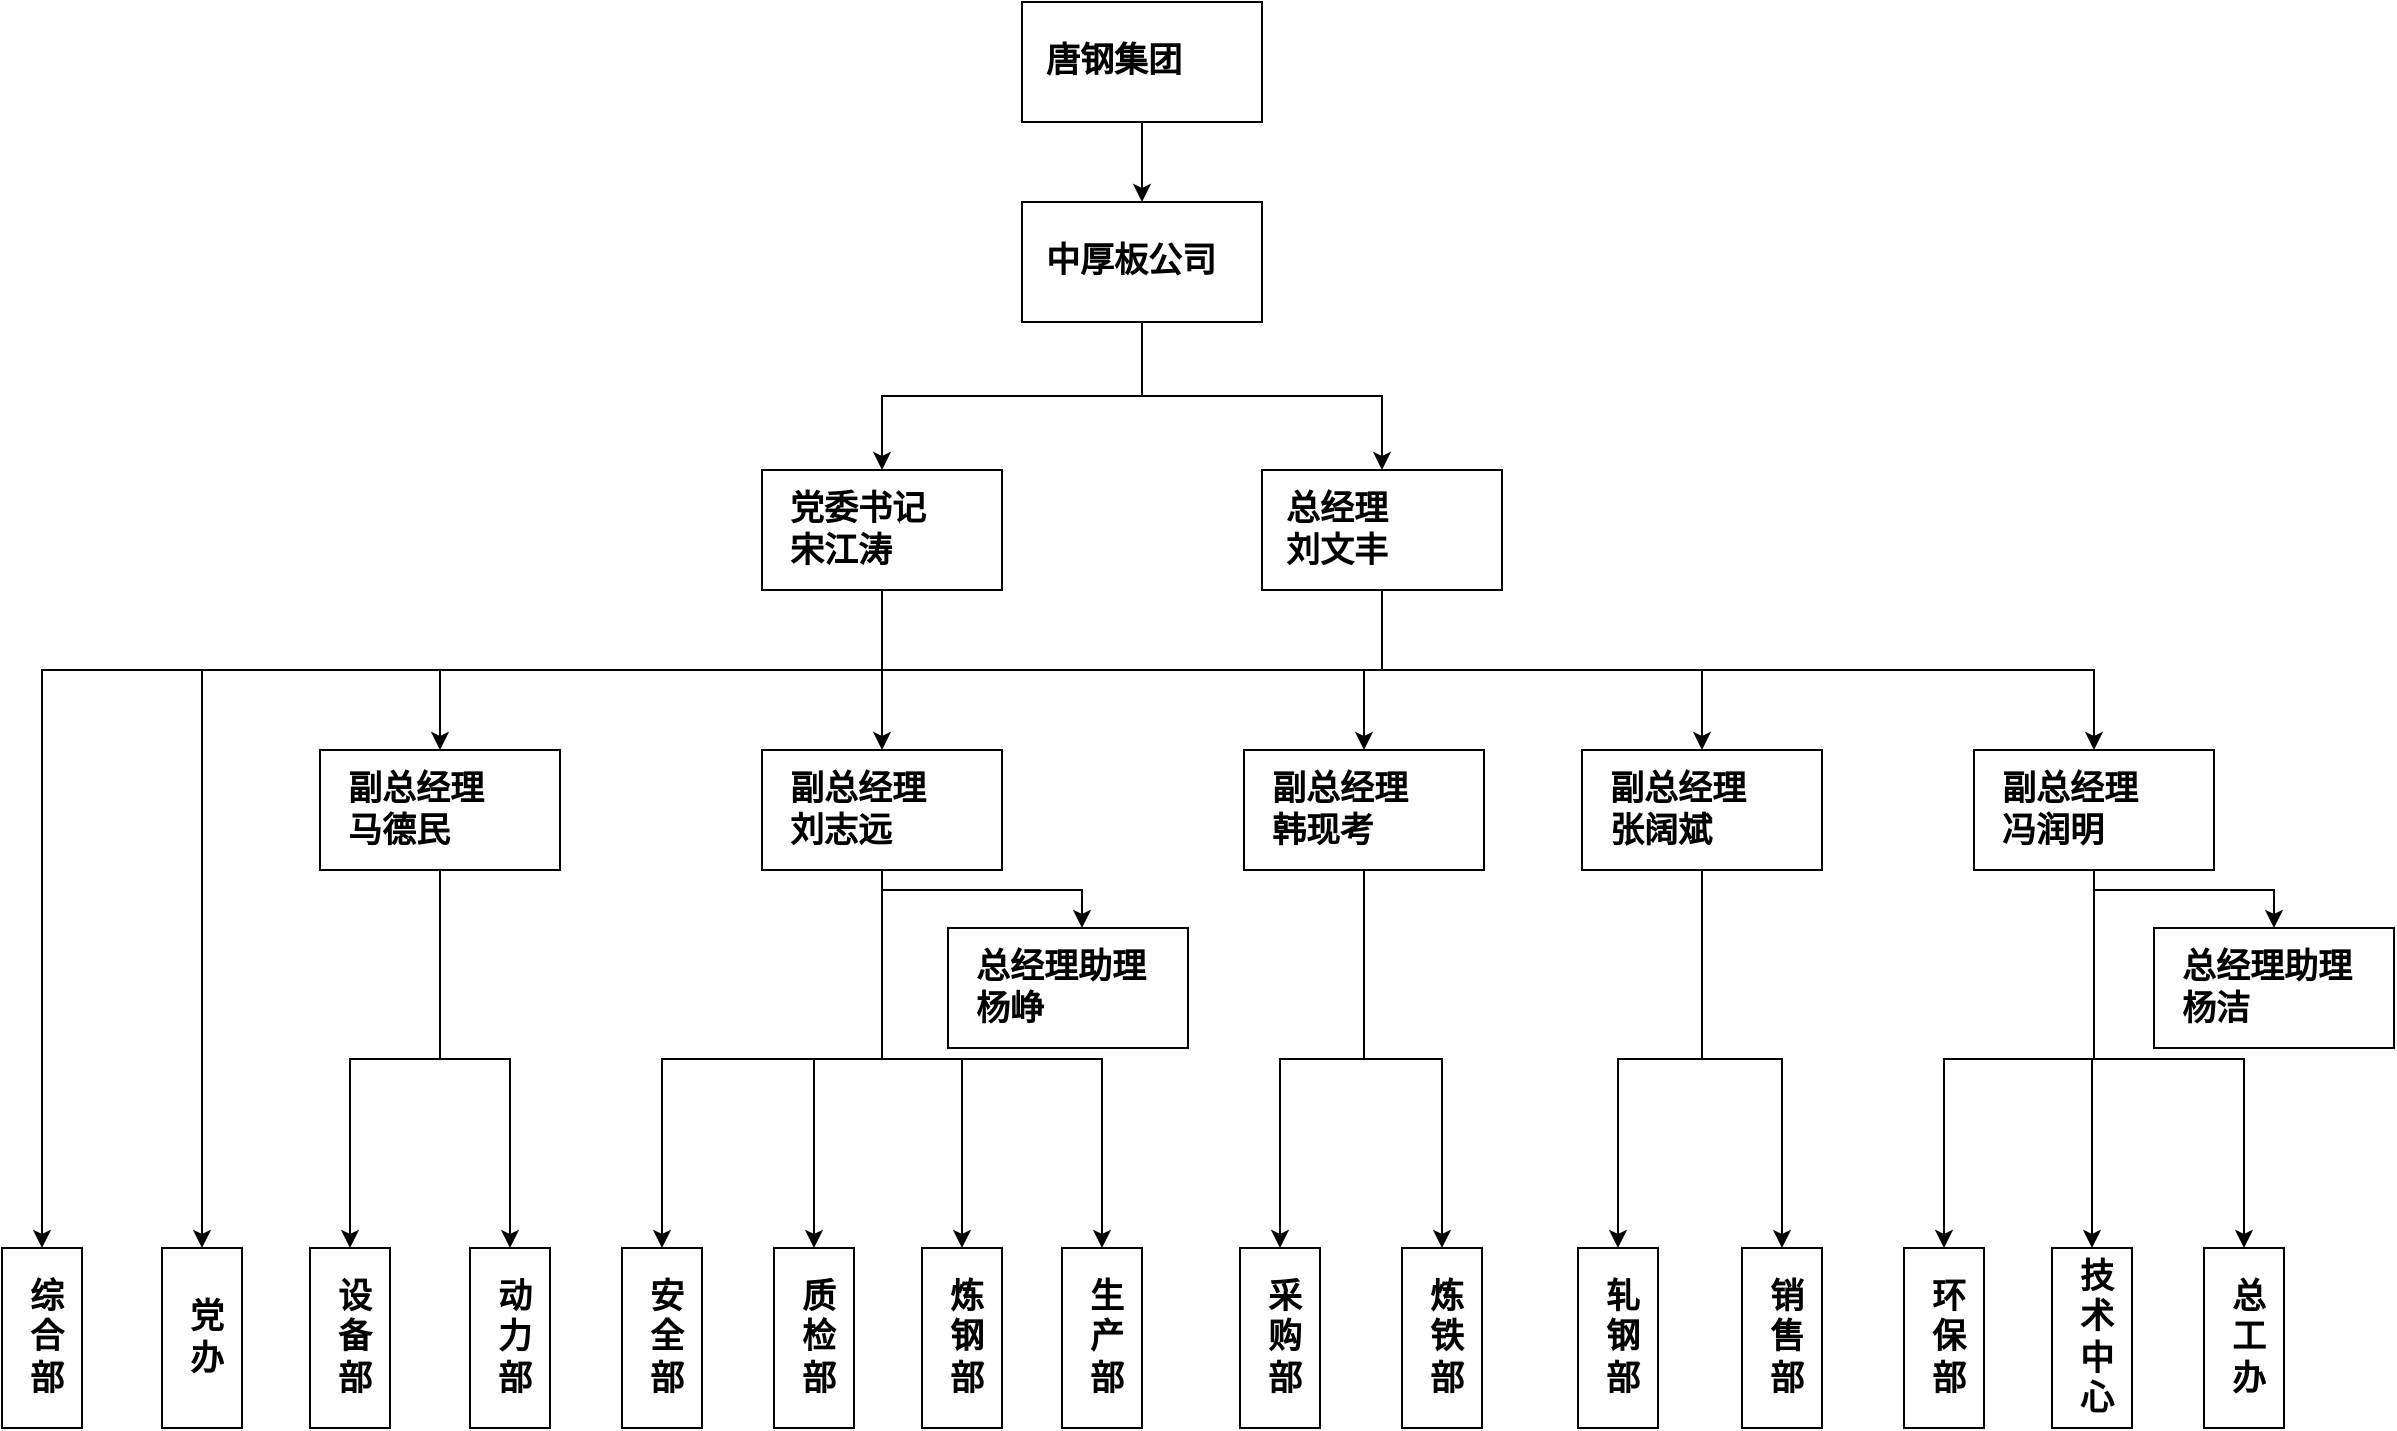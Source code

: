 <mxfile version="17.2.4" type="github">
  <diagram id="prtHgNgQTEPvFCAcTncT" name="Page-1">
    <mxGraphModel dx="1422" dy="762" grid="1" gridSize="10" guides="1" tooltips="1" connect="1" arrows="1" fold="1" page="1" pageScale="1" pageWidth="827" pageHeight="1169" math="0" shadow="0">
      <root>
        <mxCell id="0" />
        <mxCell id="1" parent="0" />
        <mxCell id="7YpjpmflcbntFNQdUH8X-41" style="edgeStyle=orthogonalEdgeStyle;rounded=0;orthogonalLoop=1;jettySize=auto;html=1;exitX=0.5;exitY=1;exitDx=0;exitDy=0;fontFamily=Helvetica;fontSize=17;fontColor=default;entryX=0.5;entryY=0;entryDx=0;entryDy=0;" parent="1" source="7YpjpmflcbntFNQdUH8X-4" target="7YpjpmflcbntFNQdUH8X-21" edge="1">
          <mxGeometry relative="1" as="geometry">
            <mxPoint x="677" y="750" as="targetPoint" />
            <Array as="points">
              <mxPoint x="1270" y="470" />
              <mxPoint x="680" y="470" />
            </Array>
          </mxGeometry>
        </mxCell>
        <mxCell id="7YpjpmflcbntFNQdUH8X-48" style="edgeStyle=orthogonalEdgeStyle;rounded=0;orthogonalLoop=1;jettySize=auto;html=1;exitX=0.5;exitY=1;exitDx=0;exitDy=0;entryX=0.5;entryY=0;entryDx=0;entryDy=0;fontFamily=Helvetica;fontSize=17;fontColor=default;" parent="1" source="7YpjpmflcbntFNQdUH8X-4" target="7YpjpmflcbntFNQdUH8X-13" edge="1">
          <mxGeometry relative="1" as="geometry" />
        </mxCell>
        <mxCell id="7YpjpmflcbntFNQdUH8X-49" style="edgeStyle=orthogonalEdgeStyle;rounded=0;orthogonalLoop=1;jettySize=auto;html=1;exitX=0.5;exitY=1;exitDx=0;exitDy=0;entryX=0.5;entryY=0;entryDx=0;entryDy=0;fontFamily=Helvetica;fontSize=17;fontColor=default;" parent="1" source="7YpjpmflcbntFNQdUH8X-4" target="7YpjpmflcbntFNQdUH8X-14" edge="1">
          <mxGeometry relative="1" as="geometry" />
        </mxCell>
        <mxCell id="7YpjpmflcbntFNQdUH8X-50" style="edgeStyle=orthogonalEdgeStyle;rounded=0;orthogonalLoop=0;jettySize=auto;html=1;exitX=0.5;exitY=1;exitDx=0;exitDy=0;entryX=0.5;entryY=0;entryDx=0;entryDy=0;fontFamily=Helvetica;fontSize=17;fontColor=default;jumpSize=60;" parent="1" source="7YpjpmflcbntFNQdUH8X-4" target="7YpjpmflcbntFNQdUH8X-15" edge="1">
          <mxGeometry relative="1" as="geometry">
            <Array as="points">
              <mxPoint x="1270" y="470" />
              <mxPoint x="1626" y="470" />
            </Array>
          </mxGeometry>
        </mxCell>
        <mxCell id="7YpjpmflcbntFNQdUH8X-4" value="总经理&lt;br&gt;刘文丰" style="whiteSpace=wrap;html=1;fontSize=17;align=left;fontStyle=1;spacing=2;spacingLeft=10;rounded=0;glass=0;" parent="1" vertex="1">
          <mxGeometry x="1210" y="370" width="120" height="60" as="geometry" />
        </mxCell>
        <mxCell id="7YpjpmflcbntFNQdUH8X-11" value="" style="edgeStyle=orthogonalEdgeStyle;rounded=0;orthogonalLoop=1;jettySize=auto;html=1;fontFamily=Helvetica;fontSize=17;fontColor=default;exitX=0.5;exitY=1;exitDx=0;exitDy=0;" parent="1" source="7YpjpmflcbntFNQdUH8X-6" target="7YpjpmflcbntFNQdUH8X-10" edge="1">
          <mxGeometry relative="1" as="geometry" />
        </mxCell>
        <mxCell id="7YpjpmflcbntFNQdUH8X-40" style="edgeStyle=orthogonalEdgeStyle;rounded=0;orthogonalLoop=1;jettySize=auto;html=1;exitX=0.5;exitY=1;exitDx=0;exitDy=0;entryX=0.5;entryY=0;entryDx=0;entryDy=0;fontFamily=Helvetica;fontSize=17;fontColor=default;" parent="1" source="7YpjpmflcbntFNQdUH8X-6" target="7YpjpmflcbntFNQdUH8X-19" edge="1">
          <mxGeometry relative="1" as="geometry">
            <Array as="points">
              <mxPoint x="1020" y="470" />
              <mxPoint x="600" y="470" />
            </Array>
          </mxGeometry>
        </mxCell>
        <mxCell id="7YpjpmflcbntFNQdUH8X-59" style="edgeStyle=orthogonalEdgeStyle;rounded=0;jumpSize=60;orthogonalLoop=1;jettySize=auto;html=1;exitX=0.5;exitY=1;exitDx=0;exitDy=0;entryX=0.5;entryY=0;entryDx=0;entryDy=0;fontFamily=Helvetica;fontSize=17;fontColor=default;" parent="1" source="7YpjpmflcbntFNQdUH8X-6" target="7YpjpmflcbntFNQdUH8X-12" edge="1">
          <mxGeometry relative="1" as="geometry" />
        </mxCell>
        <mxCell id="7YpjpmflcbntFNQdUH8X-6" value="党委书记&lt;br&gt;宋江涛" style="whiteSpace=wrap;html=1;fontSize=17;align=left;fontStyle=1;spacing=2;spacingLeft=12;rounded=0;glass=0;" parent="1" vertex="1">
          <mxGeometry x="960" y="370" width="120" height="60" as="geometry" />
        </mxCell>
        <mxCell id="7YpjpmflcbntFNQdUH8X-42" style="edgeStyle=orthogonalEdgeStyle;rounded=0;orthogonalLoop=1;jettySize=auto;html=1;exitX=0.5;exitY=1;exitDx=0;exitDy=0;entryX=0.5;entryY=0;entryDx=0;entryDy=0;fontFamily=Helvetica;fontSize=17;fontColor=default;" parent="1" source="7YpjpmflcbntFNQdUH8X-10" target="7YpjpmflcbntFNQdUH8X-22" edge="1">
          <mxGeometry relative="1" as="geometry" />
        </mxCell>
        <mxCell id="7YpjpmflcbntFNQdUH8X-43" style="edgeStyle=orthogonalEdgeStyle;rounded=0;orthogonalLoop=1;jettySize=auto;html=1;exitX=0.5;exitY=1;exitDx=0;exitDy=0;entryX=0.5;entryY=0;entryDx=0;entryDy=0;fontFamily=Helvetica;fontSize=17;fontColor=default;" parent="1" source="7YpjpmflcbntFNQdUH8X-10" target="7YpjpmflcbntFNQdUH8X-23" edge="1">
          <mxGeometry relative="1" as="geometry" />
        </mxCell>
        <mxCell id="7YpjpmflcbntFNQdUH8X-10" value="副总经理&lt;br&gt;马德民" style="whiteSpace=wrap;html=1;fontSize=17;align=left;fontStyle=1;spacing=2;spacingLeft=12;rounded=0;glass=0;" parent="1" vertex="1">
          <mxGeometry x="739" y="510" width="120" height="60" as="geometry" />
        </mxCell>
        <mxCell id="7YpjpmflcbntFNQdUH8X-17" value="" style="edgeStyle=orthogonalEdgeStyle;rounded=0;orthogonalLoop=1;jettySize=auto;html=1;fontFamily=Helvetica;fontSize=17;fontColor=default;" parent="1" source="7YpjpmflcbntFNQdUH8X-12" edge="1">
          <mxGeometry relative="1" as="geometry">
            <mxPoint x="1120.0" y="599" as="targetPoint" />
            <Array as="points">
              <mxPoint x="1020" y="580" />
              <mxPoint x="1120" y="580" />
            </Array>
          </mxGeometry>
        </mxCell>
        <mxCell id="7YpjpmflcbntFNQdUH8X-44" style="edgeStyle=orthogonalEdgeStyle;rounded=0;orthogonalLoop=1;jettySize=auto;html=1;exitX=0.5;exitY=1;exitDx=0;exitDy=0;entryX=0.5;entryY=0;entryDx=0;entryDy=0;fontFamily=Helvetica;fontSize=17;fontColor=default;" parent="1" source="7YpjpmflcbntFNQdUH8X-12" target="7YpjpmflcbntFNQdUH8X-24" edge="1">
          <mxGeometry relative="1" as="geometry" />
        </mxCell>
        <mxCell id="7YpjpmflcbntFNQdUH8X-45" style="edgeStyle=orthogonalEdgeStyle;rounded=0;orthogonalLoop=1;jettySize=auto;html=1;exitX=0.5;exitY=1;exitDx=0;exitDy=0;entryX=0.5;entryY=0;entryDx=0;entryDy=0;fontFamily=Helvetica;fontSize=17;fontColor=default;" parent="1" source="7YpjpmflcbntFNQdUH8X-12" target="7YpjpmflcbntFNQdUH8X-25" edge="1">
          <mxGeometry relative="1" as="geometry" />
        </mxCell>
        <mxCell id="7YpjpmflcbntFNQdUH8X-46" style="edgeStyle=orthogonalEdgeStyle;rounded=0;orthogonalLoop=1;jettySize=auto;html=1;exitX=0.5;exitY=1;exitDx=0;exitDy=0;entryX=0.5;entryY=0;entryDx=0;entryDy=0;fontFamily=Helvetica;fontSize=17;fontColor=default;" parent="1" source="7YpjpmflcbntFNQdUH8X-12" target="7YpjpmflcbntFNQdUH8X-26" edge="1">
          <mxGeometry relative="1" as="geometry" />
        </mxCell>
        <mxCell id="7YpjpmflcbntFNQdUH8X-47" style="edgeStyle=orthogonalEdgeStyle;rounded=0;orthogonalLoop=1;jettySize=auto;html=1;exitX=0.5;exitY=1;exitDx=0;exitDy=0;entryX=0.5;entryY=0;entryDx=0;entryDy=0;fontFamily=Helvetica;fontSize=17;fontColor=default;" parent="1" source="7YpjpmflcbntFNQdUH8X-12" target="7YpjpmflcbntFNQdUH8X-27" edge="1">
          <mxGeometry relative="1" as="geometry" />
        </mxCell>
        <mxCell id="7YpjpmflcbntFNQdUH8X-12" value="副总经理&lt;br&gt;刘志远" style="whiteSpace=wrap;html=1;fontSize=17;align=left;fontStyle=1;spacing=2;spacingLeft=12;rounded=0;glass=0;" parent="1" vertex="1">
          <mxGeometry x="960" y="510" width="120" height="60" as="geometry" />
        </mxCell>
        <mxCell id="7YpjpmflcbntFNQdUH8X-51" style="edgeStyle=orthogonalEdgeStyle;rounded=0;orthogonalLoop=1;jettySize=auto;html=1;exitX=0.5;exitY=1;exitDx=0;exitDy=0;entryX=0.5;entryY=0;entryDx=0;entryDy=0;fontFamily=Helvetica;fontSize=17;fontColor=default;" parent="1" source="7YpjpmflcbntFNQdUH8X-13" target="7YpjpmflcbntFNQdUH8X-28" edge="1">
          <mxGeometry relative="1" as="geometry" />
        </mxCell>
        <mxCell id="7YpjpmflcbntFNQdUH8X-52" style="edgeStyle=orthogonalEdgeStyle;rounded=0;orthogonalLoop=1;jettySize=auto;html=1;exitX=0.5;exitY=1;exitDx=0;exitDy=0;entryX=0.5;entryY=0;entryDx=0;entryDy=0;fontFamily=Helvetica;fontSize=17;fontColor=default;" parent="1" source="7YpjpmflcbntFNQdUH8X-13" target="7YpjpmflcbntFNQdUH8X-29" edge="1">
          <mxGeometry relative="1" as="geometry" />
        </mxCell>
        <mxCell id="7YpjpmflcbntFNQdUH8X-13" value="副总经理&lt;br&gt;韩现考" style="whiteSpace=wrap;html=1;fontSize=17;align=left;fontStyle=1;spacing=2;spacingLeft=12;rounded=0;glass=0;" parent="1" vertex="1">
          <mxGeometry x="1201" y="510" width="120" height="60" as="geometry" />
        </mxCell>
        <mxCell id="7YpjpmflcbntFNQdUH8X-53" style="edgeStyle=orthogonalEdgeStyle;rounded=0;orthogonalLoop=1;jettySize=auto;html=1;exitX=0.5;exitY=1;exitDx=0;exitDy=0;entryX=0.5;entryY=0;entryDx=0;entryDy=0;fontFamily=Helvetica;fontSize=17;fontColor=default;" parent="1" source="7YpjpmflcbntFNQdUH8X-14" target="7YpjpmflcbntFNQdUH8X-30" edge="1">
          <mxGeometry relative="1" as="geometry" />
        </mxCell>
        <mxCell id="7YpjpmflcbntFNQdUH8X-54" style="edgeStyle=orthogonalEdgeStyle;rounded=0;orthogonalLoop=1;jettySize=auto;html=1;exitX=0.5;exitY=1;exitDx=0;exitDy=0;entryX=0.5;entryY=0;entryDx=0;entryDy=0;fontFamily=Helvetica;fontSize=17;fontColor=default;" parent="1" source="7YpjpmflcbntFNQdUH8X-14" target="7YpjpmflcbntFNQdUH8X-31" edge="1">
          <mxGeometry relative="1" as="geometry" />
        </mxCell>
        <mxCell id="7YpjpmflcbntFNQdUH8X-14" value="副总经理&lt;br&gt;张阔斌" style="whiteSpace=wrap;html=1;fontSize=17;align=left;fontStyle=1;spacing=2;spacingLeft=12;rounded=0;glass=0;" parent="1" vertex="1">
          <mxGeometry x="1370" y="510" width="120" height="60" as="geometry" />
        </mxCell>
        <mxCell id="7YpjpmflcbntFNQdUH8X-55" style="edgeStyle=orthogonalEdgeStyle;rounded=0;orthogonalLoop=1;jettySize=auto;html=1;exitX=0.5;exitY=1;exitDx=0;exitDy=0;entryX=0.5;entryY=0;entryDx=0;entryDy=0;fontFamily=Helvetica;fontSize=17;fontColor=default;" parent="1" source="7YpjpmflcbntFNQdUH8X-15" target="7YpjpmflcbntFNQdUH8X-32" edge="1">
          <mxGeometry relative="1" as="geometry" />
        </mxCell>
        <mxCell id="7YpjpmflcbntFNQdUH8X-56" style="edgeStyle=orthogonalEdgeStyle;rounded=0;orthogonalLoop=1;jettySize=auto;html=1;exitX=0.5;exitY=1;exitDx=0;exitDy=0;entryX=0.5;entryY=0;entryDx=0;entryDy=0;fontFamily=Helvetica;fontSize=17;fontColor=default;" parent="1" source="7YpjpmflcbntFNQdUH8X-15" target="7YpjpmflcbntFNQdUH8X-33" edge="1">
          <mxGeometry relative="1" as="geometry" />
        </mxCell>
        <mxCell id="7YpjpmflcbntFNQdUH8X-57" style="edgeStyle=orthogonalEdgeStyle;rounded=0;orthogonalLoop=1;jettySize=auto;html=1;exitX=0.5;exitY=1;exitDx=0;exitDy=0;entryX=0.5;entryY=0;entryDx=0;entryDy=0;fontFamily=Helvetica;fontSize=17;fontColor=default;" parent="1" source="7YpjpmflcbntFNQdUH8X-15" target="7YpjpmflcbntFNQdUH8X-34" edge="1">
          <mxGeometry relative="1" as="geometry" />
        </mxCell>
        <mxCell id="7YpjpmflcbntFNQdUH8X-58" style="edgeStyle=orthogonalEdgeStyle;rounded=0;orthogonalLoop=1;jettySize=auto;html=1;exitX=0.5;exitY=1;exitDx=0;exitDy=0;entryX=0.5;entryY=0;entryDx=0;entryDy=0;fontFamily=Helvetica;fontSize=17;fontColor=default;" parent="1" source="7YpjpmflcbntFNQdUH8X-15" target="7YpjpmflcbntFNQdUH8X-18" edge="1">
          <mxGeometry relative="1" as="geometry">
            <Array as="points">
              <mxPoint x="1626" y="580" />
              <mxPoint x="1716" y="580" />
            </Array>
          </mxGeometry>
        </mxCell>
        <mxCell id="7YpjpmflcbntFNQdUH8X-15" value="副总经理&lt;br&gt;冯润明" style="whiteSpace=wrap;html=1;fontSize=17;align=left;fontStyle=1;spacing=2;spacingLeft=12;rounded=0;glass=0;" parent="1" vertex="1">
          <mxGeometry x="1566" y="510" width="120" height="60" as="geometry" />
        </mxCell>
        <mxCell id="7YpjpmflcbntFNQdUH8X-16" value="总经理助理&lt;br&gt;杨峥" style="whiteSpace=wrap;html=1;fontSize=17;align=left;fontStyle=1;spacing=2;spacingLeft=12;rounded=0;glass=0;" parent="1" vertex="1">
          <mxGeometry x="1053" y="599" width="120" height="60" as="geometry" />
        </mxCell>
        <mxCell id="7YpjpmflcbntFNQdUH8X-18" value="总经理助理&lt;br&gt;杨洁" style="whiteSpace=wrap;html=1;fontSize=17;align=left;fontStyle=1;spacing=2;spacingLeft=12;rounded=0;glass=0;" parent="1" vertex="1">
          <mxGeometry x="1656" y="599" width="120" height="60" as="geometry" />
        </mxCell>
        <mxCell id="7YpjpmflcbntFNQdUH8X-19" value="综合部" style="whiteSpace=wrap;html=1;fontSize=17;align=left;fontStyle=1;spacing=2;spacingLeft=12;rounded=0;glass=0;" parent="1" vertex="1">
          <mxGeometry x="580" y="759" width="40" height="90" as="geometry" />
        </mxCell>
        <mxCell id="7YpjpmflcbntFNQdUH8X-21" value="党办" style="whiteSpace=wrap;html=1;fontSize=17;align=left;fontStyle=1;spacing=2;spacingLeft=12;rounded=0;glass=0;" parent="1" vertex="1">
          <mxGeometry x="660" y="759" width="40" height="90" as="geometry" />
        </mxCell>
        <mxCell id="7YpjpmflcbntFNQdUH8X-22" value="设备部" style="whiteSpace=wrap;html=1;fontSize=17;align=left;fontStyle=1;spacing=2;spacingLeft=12;rounded=0;glass=0;" parent="1" vertex="1">
          <mxGeometry x="734" y="759" width="40" height="90" as="geometry" />
        </mxCell>
        <mxCell id="7YpjpmflcbntFNQdUH8X-23" value="动力部" style="whiteSpace=wrap;html=1;fontSize=17;align=left;fontStyle=1;spacing=2;spacingLeft=12;rounded=0;glass=0;" parent="1" vertex="1">
          <mxGeometry x="814" y="759" width="40" height="90" as="geometry" />
        </mxCell>
        <mxCell id="7YpjpmflcbntFNQdUH8X-24" value="安全部" style="whiteSpace=wrap;html=1;fontSize=17;align=left;fontStyle=1;spacing=2;spacingLeft=12;rounded=0;glass=0;" parent="1" vertex="1">
          <mxGeometry x="890" y="759" width="40" height="90" as="geometry" />
        </mxCell>
        <mxCell id="7YpjpmflcbntFNQdUH8X-25" value="质检部" style="whiteSpace=wrap;html=1;fontSize=17;align=left;fontStyle=1;spacing=2;spacingLeft=12;rounded=0;glass=0;" parent="1" vertex="1">
          <mxGeometry x="966" y="759" width="40" height="90" as="geometry" />
        </mxCell>
        <mxCell id="7YpjpmflcbntFNQdUH8X-26" value="炼钢部" style="whiteSpace=wrap;html=1;fontSize=17;align=left;fontStyle=1;spacing=2;spacingLeft=12;rounded=0;glass=0;" parent="1" vertex="1">
          <mxGeometry x="1040" y="759" width="40" height="90" as="geometry" />
        </mxCell>
        <mxCell id="7YpjpmflcbntFNQdUH8X-27" value="生产部" style="whiteSpace=wrap;html=1;fontSize=17;align=left;fontStyle=1;spacing=2;spacingLeft=12;rounded=0;glass=0;" parent="1" vertex="1">
          <mxGeometry x="1110" y="759" width="40" height="90" as="geometry" />
        </mxCell>
        <mxCell id="7YpjpmflcbntFNQdUH8X-28" value="采购部" style="whiteSpace=wrap;html=1;fontSize=17;align=left;fontStyle=1;spacing=2;spacingLeft=12;rounded=0;glass=0;" parent="1" vertex="1">
          <mxGeometry x="1199" y="759" width="40" height="90" as="geometry" />
        </mxCell>
        <mxCell id="7YpjpmflcbntFNQdUH8X-29" value="炼铁部" style="whiteSpace=wrap;html=1;fontSize=17;align=left;fontStyle=1;spacing=2;spacingLeft=12;rounded=0;glass=0;" parent="1" vertex="1">
          <mxGeometry x="1280" y="759" width="40" height="90" as="geometry" />
        </mxCell>
        <mxCell id="7YpjpmflcbntFNQdUH8X-30" value="轧钢部" style="whiteSpace=wrap;html=1;fontSize=17;align=left;fontStyle=1;spacing=2;spacingLeft=12;rounded=0;glass=0;" parent="1" vertex="1">
          <mxGeometry x="1368" y="759" width="40" height="90" as="geometry" />
        </mxCell>
        <mxCell id="7YpjpmflcbntFNQdUH8X-31" value="销售部" style="whiteSpace=wrap;html=1;fontSize=17;align=left;fontStyle=1;spacing=2;spacingLeft=12;rounded=0;glass=0;" parent="1" vertex="1">
          <mxGeometry x="1450" y="759" width="40" height="90" as="geometry" />
        </mxCell>
        <mxCell id="7YpjpmflcbntFNQdUH8X-32" value="环保部" style="whiteSpace=wrap;html=1;fontSize=17;align=left;fontStyle=1;spacing=2;spacingLeft=12;rounded=0;glass=0;" parent="1" vertex="1">
          <mxGeometry x="1531" y="759" width="40" height="90" as="geometry" />
        </mxCell>
        <mxCell id="7YpjpmflcbntFNQdUH8X-33" value="技术中心" style="whiteSpace=wrap;html=1;fontSize=17;align=left;fontStyle=1;spacing=2;spacingLeft=12;rounded=0;glass=0;" parent="1" vertex="1">
          <mxGeometry x="1605" y="759" width="40" height="90" as="geometry" />
        </mxCell>
        <mxCell id="7YpjpmflcbntFNQdUH8X-34" value="总工办" style="whiteSpace=wrap;html=1;fontSize=17;align=left;fontStyle=1;spacing=2;spacingLeft=12;rounded=0;glass=0;" parent="1" vertex="1">
          <mxGeometry x="1681" y="759" width="40" height="90" as="geometry" />
        </mxCell>
        <mxCell id="7YpjpmflcbntFNQdUH8X-38" style="edgeStyle=orthogonalEdgeStyle;rounded=0;orthogonalLoop=1;jettySize=auto;html=1;entryX=0.5;entryY=0;entryDx=0;entryDy=0;fontFamily=Helvetica;fontSize=17;fontColor=default;exitX=0.5;exitY=1;exitDx=0;exitDy=0;jumpSize=0;" parent="1" source="7YpjpmflcbntFNQdUH8X-35" target="7YpjpmflcbntFNQdUH8X-6" edge="1">
          <mxGeometry relative="1" as="geometry" />
        </mxCell>
        <mxCell id="7YpjpmflcbntFNQdUH8X-39" style="edgeStyle=orthogonalEdgeStyle;rounded=0;orthogonalLoop=1;jettySize=auto;html=1;exitX=0.5;exitY=1;exitDx=0;exitDy=0;entryX=0.5;entryY=0;entryDx=0;entryDy=0;fontFamily=Helvetica;fontSize=17;fontColor=default;jumpSize=0;" parent="1" source="7YpjpmflcbntFNQdUH8X-35" target="7YpjpmflcbntFNQdUH8X-4" edge="1">
          <mxGeometry relative="1" as="geometry" />
        </mxCell>
        <mxCell id="7YpjpmflcbntFNQdUH8X-35" value="中厚板公司" style="whiteSpace=wrap;html=1;fontSize=17;align=left;fontStyle=1;spacing=2;spacingLeft=10;rounded=0;glass=0;" parent="1" vertex="1">
          <mxGeometry x="1090" y="236" width="120" height="60" as="geometry" />
        </mxCell>
        <mxCell id="7YpjpmflcbntFNQdUH8X-37" style="edgeStyle=orthogonalEdgeStyle;rounded=0;orthogonalLoop=1;jettySize=auto;html=1;exitX=0.5;exitY=1;exitDx=0;exitDy=0;fontFamily=Helvetica;fontSize=17;fontColor=default;entryX=0.5;entryY=0;entryDx=0;entryDy=0;" parent="1" source="7YpjpmflcbntFNQdUH8X-36" target="7YpjpmflcbntFNQdUH8X-35" edge="1">
          <mxGeometry relative="1" as="geometry">
            <mxPoint x="1150" y="226" as="targetPoint" />
          </mxGeometry>
        </mxCell>
        <mxCell id="7YpjpmflcbntFNQdUH8X-36" value="唐钢集团" style="whiteSpace=wrap;html=1;fontSize=17;align=left;fontStyle=1;spacing=2;spacingLeft=10;rounded=0;glass=0;" parent="1" vertex="1">
          <mxGeometry x="1090" y="136" width="120" height="60" as="geometry" />
        </mxCell>
      </root>
    </mxGraphModel>
  </diagram>
</mxfile>
